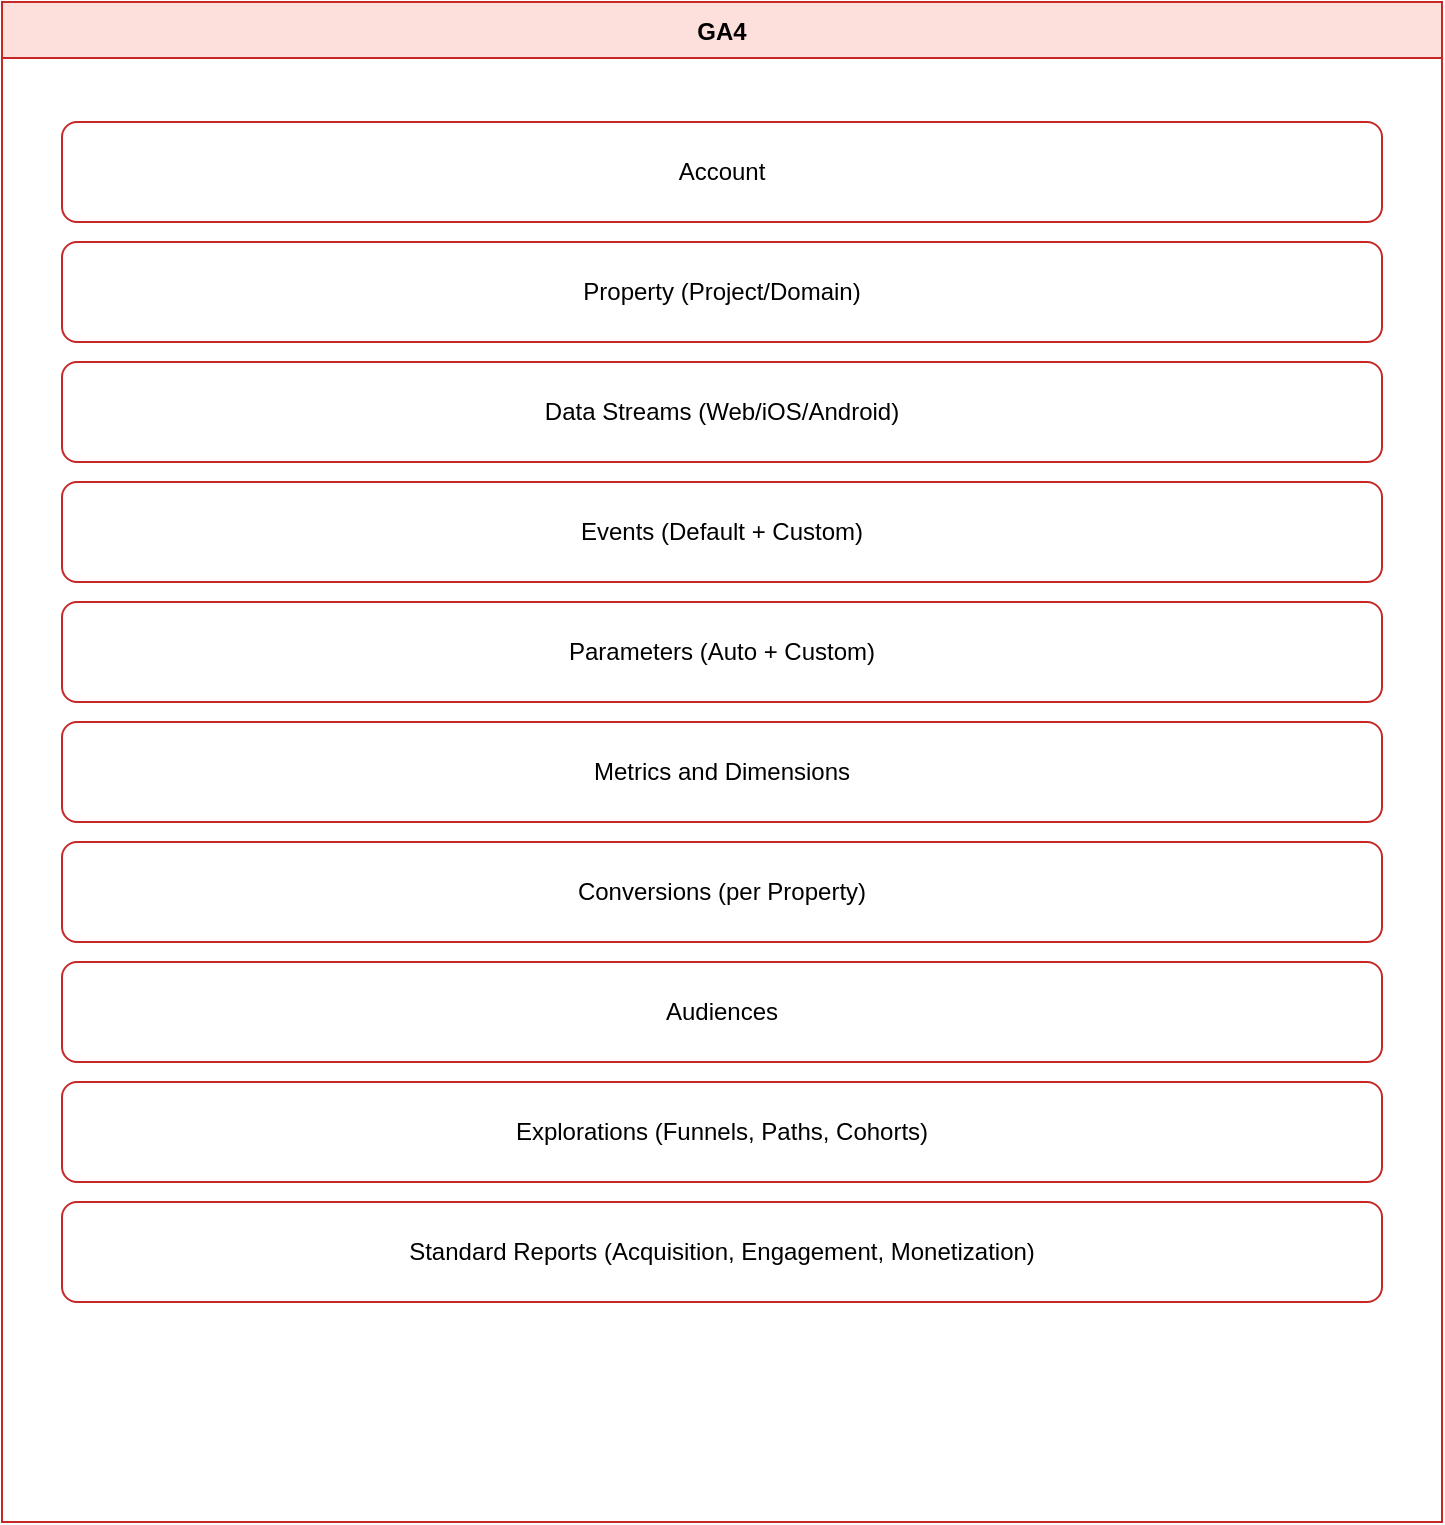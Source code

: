<?xml version='1.0' encoding='utf-8'?>
<mxfile version="22.0.8" type="device"><diagram id="page1" name="1) GA4 - Hierarchy"><mxGraphModel dx="1200" dy="800" grid="1" gridSize="10" page="1" pageScale="1" pageWidth="1600" pageHeight="900"><root><mxCell id="0" /><mxCell id="1" parent="0" /><mxCell id="ga4lane" parent="1" value="GA4" style="swimlane;fontStyle=1;startSize=28;fillColor=#fde0dc;strokeColor=#c62828;" vertex="1"><mxGeometry x="40" y="40" width="720" height="760" as="geometry" /></mxCell><mxCell id="ga4acc" parent="ga4lane" value="Account" style="rounded=1;whiteSpace=wrap;html=1;fillColor=#ffffff;strokeColor=#c62828;" vertex="1"><mxGeometry x="30" y="60" width="660" height="50" as="geometry" /></mxCell><mxCell id="ga4prop" parent="ga4lane" value="Property (Project/Domain)" style="rounded=1;whiteSpace=wrap;html=1;fillColor=#ffffff;strokeColor=#c62828;" vertex="1"><mxGeometry x="30" y="120" width="660" height="50" as="geometry" /></mxCell><mxCell id="ga4stream" parent="ga4lane" value="Data Streams (Web/iOS/Android)" style="rounded=1;whiteSpace=wrap;html=1;fillColor=#ffffff;strokeColor=#c62828;" vertex="1"><mxGeometry x="30" y="180" width="660" height="50" as="geometry" /></mxCell><mxCell id="ga4events" parent="ga4lane" value="Events (Default + Custom)" style="rounded=1;whiteSpace=wrap;html=1;fillColor=#ffffff;strokeColor=#c62828;" vertex="1"><mxGeometry x="30" y="240" width="660" height="50" as="geometry" /></mxCell><mxCell id="ga4params" parent="ga4lane" value="Parameters (Auto + Custom)" style="rounded=1;whiteSpace=wrap;html=1;fillColor=#ffffff;strokeColor=#c62828;" vertex="1"><mxGeometry x="30" y="300" width="660" height="50" as="geometry" /></mxCell><mxCell id="ga4metrics" parent="ga4lane" value="Metrics and Dimensions" style="rounded=1;whiteSpace=wrap;html=1;fillColor=#ffffff;strokeColor=#c62828;" vertex="1"><mxGeometry x="30" y="360" width="660" height="50" as="geometry" /></mxCell><mxCell id="ga4conv" parent="ga4lane" value="Conversions (per Property)" style="rounded=1;whiteSpace=wrap;html=1;fillColor=#ffffff;strokeColor=#c62828;" vertex="1"><mxGeometry x="30" y="420" width="660" height="50" as="geometry" /></mxCell><mxCell id="ga4aud" parent="ga4lane" value="Audiences" style="rounded=1;whiteSpace=wrap;html=1;fillColor=#ffffff;strokeColor=#c62828;" vertex="1"><mxGeometry x="30" y="480" width="660" height="50" as="geometry" /></mxCell><mxCell id="ga4expl" parent="ga4lane" value="Explorations (Funnels, Paths, Cohorts)" style="rounded=1;whiteSpace=wrap;html=1;fillColor=#ffffff;strokeColor=#c62828;" vertex="1"><mxGeometry x="30" y="540" width="660" height="50" as="geometry" /></mxCell><mxCell id="ga4std" parent="ga4lane" value="Standard Reports (Acquisition, Engagement, Monetization)" style="rounded=1;whiteSpace=wrap;html=1;fillColor=#ffffff;strokeColor=#c62828;" vertex="1"><mxGeometry x="30" y="600" width="660" height="50" as="geometry" /></mxCell></root></mxGraphModel></diagram><diagram id="page2" name="2) GTM - Hierarchy"><mxGraphModel dx="1200" dy="800" grid="1" gridSize="10" page="1" pageScale="1" pageWidth="1600" pageHeight="900"><root><mxCell id="0" /><mxCell id="1" parent="0" /><mxCell id="gtmlane" parent="1" value="Google Tag Manager" style="swimlane;fontStyle=1;startSize=28;fillColor=#ffecb3;strokeColor=#ef6c00;" vertex="1"><mxGeometry x="40" y="40" width="720" height="760" as="geometry" /></mxCell><mxCell id="gtmacc" parent="gtmlane" value="Account" style="rounded=1;whiteSpace=wrap;html=1;fillColor=#ffffff;strokeColor=#ef6c00;" vertex="1"><mxGeometry x="30" y="60" width="660" height="50" as="geometry" /></mxCell><mxCell id="gtmcont" parent="gtmlane" value="Container (per Site/App)" style="rounded=1;whiteSpace=wrap;html=1;fillColor=#ffffff;strokeColor=#ef6c00;" vertex="1"><mxGeometry x="30" y="120" width="660" height="50" as="geometry" /></mxCell><mxCell id="gtmtags" parent="gtmlane" value="Tags (GA4 Config, GA4 Event, Ads, Custom HTML)" style="rounded=1;whiteSpace=wrap;html=1;fillColor=#ffffff;strokeColor=#ef6c00;" vertex="1"><mxGeometry x="30" y="180" width="660" height="50" as="geometry" /></mxCell><mxCell id="gtmtrig" parent="gtmlane" value="Triggers (Page View, Click, Form, Custom Event)" style="rounded=1;whiteSpace=wrap;html=1;fillColor=#ffffff;strokeColor=#ef6c00;" vertex="1"><mxGeometry x="30" y="240" width="660" height="50" as="geometry" /></mxCell><mxCell id="gtmvars" parent="gtmlane" value="Variables (Built-in, Data Layer, Custom JS)" style="rounded=1;whiteSpace=wrap;html=1;fillColor=#ffffff;strokeColor=#ef6c00;" vertex="1"><mxGeometry x="30" y="300" width="660" height="50" as="geometry" /></mxCell><mxCell id="gtmdl" parent="gtmlane" value="Data Layer (web to GTM contract)" style="rounded=1;whiteSpace=wrap;html=1;fillColor=#ffffff;strokeColor=#ef6c00;" vertex="1"><mxGeometry x="30" y="360" width="660" height="50" as="geometry" /></mxCell><mxCell id="gtmprev" parent="gtmlane" value="Preview and Versions" style="rounded=1;whiteSpace=wrap;html=1;fillColor=#ffffff;strokeColor=#ef6c00;" vertex="1"><mxGeometry x="30" y="420" width="660" height="50" as="geometry" /></mxCell><mxCell id="gtmpub" parent="gtmlane" value="Publish" style="rounded=1;whiteSpace=wrap;html=1;fillColor=#ffffff;strokeColor=#ef6c00;" vertex="1"><mxGeometry x="30" y="480" width="660" height="50" as="geometry" /></mxCell></root></mxGraphModel></diagram><diagram id="page3" name="3) Mapping GA4 to GTM"><mxGraphModel dx="1200" dy="800" grid="1" gridSize="10" page="1" pageScale="1" pageWidth="1600" pageHeight="900"><root><mxCell id="0" /><mxCell id="1" parent="0" /><mxCell id="mapga4" parent="1" value="GA4" style="swimlane;fontStyle=1;startSize=26;fillColor=#fde0dc;strokeColor=#c62828;" vertex="1"><mxGeometry x="40" y="40" width="720" height="760" as="geometry" /></mxCell><mxCell id="mapgtm" parent="1" value="GTM" style="swimlane;fontStyle=1;startSize=26;fillColor=#ffecb3;strokeColor=#ef6c00;" vertex="1"><mxGeometry x="840" y="40" width="720" height="760" as="geometry" /></mxCell><mxCell id="mprop" parent="mapga4" value="Property" style="rounded=1;whiteSpace=wrap;html=1;fillColor=#ffffff;strokeColor=#c62828;" vertex="1"><mxGeometry x="30" y="50" width="660" height="50" as="geometry" /></mxCell><mxCell id="mstream" parent="mapga4" value="Data Stream (Web) - Measurement ID G-XXXXXXX" style="rounded=1;whiteSpace=wrap;html=1;fillColor=#ffffff;strokeColor=#c62828;" vertex="1"><mxGeometry x="30" y="120" width="660" height="50" as="geometry" /></mxCell><mxCell id="mevents" parent="mapga4" value="Events" style="rounded=1;whiteSpace=wrap;html=1;fillColor=#ffffff;" vertex="1"><mxGeometry x="50" y="190" width="620" height="45" as="geometry" /></mxCell><mxCell id="mparams" parent="mapga4" value="Parameters" style="rounded=1;whiteSpace=wrap;html=1;fillColor=#ffffff;" vertex="1"><mxGeometry x="50" y="245" width="620" height="45" as="geometry" /></mxCell><mxCell id="mmetrics" parent="mapga4" value="Metrics and Dimensions" style="rounded=1;whiteSpace=wrap;html=1;fillColor=#ffffff;" vertex="1"><mxGeometry x="50" y="300" width="620" height="45" as="geometry" /></mxCell><mxCell id="mconv" parent="mapga4" value="Conversions" style="rounded=1;whiteSpace=wrap;html=1;fillColor=#ffffff;" vertex="1"><mxGeometry x="50" y="355" width="620" height="45" as="geometry" /></mxCell><mxCell id="maud" parent="mapga4" value="Audiences" style="rounded=1;whiteSpace=wrap;html=1;fillColor=#ffffff;" vertex="1"><mxGeometry x="50" y="410" width="620" height="45" as="geometry" /></mxCell><mxCell id="mcont" parent="mapgtm" value="Container" style="rounded=1;whiteSpace=wrap;html=1;fillColor=#ffffff;strokeColor=#ef6c00;" vertex="1"><mxGeometry x="30" y="50" width="660" height="50" as="geometry" /></mxCell><mxCell id="mtagcfg" parent="mapgtm" value="Tag: GA4 Configuration (uses Measurement ID)" style="rounded=1;whiteSpace=wrap;html=1;fillColor=#ffffff;" vertex="1"><mxGeometry x="30" y="120" width="660" height="45" as="geometry" /></mxCell><mxCell id="mtagevt" parent="mapgtm" value="Tag: GA4 Event (sends event and params)" style="rounded=1;whiteSpace=wrap;html=1;fillColor=#ffffff;" vertex="1"><mxGeometry x="30" y="175" width="660" height="45" as="geometry" /></mxCell><mxCell id="mtrig" parent="mapgtm" value="Triggers (decide when tags fire)" style="rounded=1;whiteSpace=wrap;html=1;fillColor=#ffffff;" vertex="1"><mxGeometry x="30" y="230" width="660" height="45" as="geometry" /></mxCell><mxCell id="mvars" parent="mapgtm" value="Variables (provide values for params)" style="rounded=1;whiteSpace=wrap;html=1;fillColor=#ffffff;" vertex="1"><mxGeometry x="30" y="285" width="660" height="45" as="geometry" /></mxCell><mxCell id="mdl" parent="mapgtm" value="Data Layer (web to GTM)" style="rounded=1;whiteSpace=wrap;html=1;fillColor=#ffffff;" vertex="1"><mxGeometry x="30" y="340" width="660" height="45" as="geometry" /></mxCell><mxCell id="e1" edge="1" parent="1" source="mstream" target="mtagcfg" style="endArrow=block;strokeColor:#1e88e5;rounded=1;"><mxGeometry relative="1" as="geometry" /></mxCell><mxCell id="e2" edge="1" parent="1" source="mtagevt" target="mevents" style="endArrow=block;strokeColor:#1e88e5;rounded=1;"><mxGeometry relative="1" as="geometry" /></mxCell><mxCell id="e3" edge="1" parent="1" source="mvars" target="mparams" style="endArrow=block;strokeColor:#1e88e5;rounded=1;"><mxGeometry relative="1" as="geometry" /></mxCell><mxCell id="e4" edge="1" parent="1" source="mevents" target="mmetrics" style="endArrow=block;strokeColor:#1e88e5;rounded=1;"><mxGeometry relative="1" as="geometry" /></mxCell><mxCell id="e5" edge="1" parent="1" source="mevents" target="mconv" style="endArrow=block;strokeColor:#1e88e5;rounded=1;"><mxGeometry relative="1" as="geometry" /></mxCell><mxCell id="e6" edge="1" parent="1" source="mevents" target="maud" style="endArrow=block;strokeColor:#1e88e5;rounded=1;"><mxGeometry relative="1" as="geometry" /></mxCell></root></mxGraphModel></diagram></mxfile>